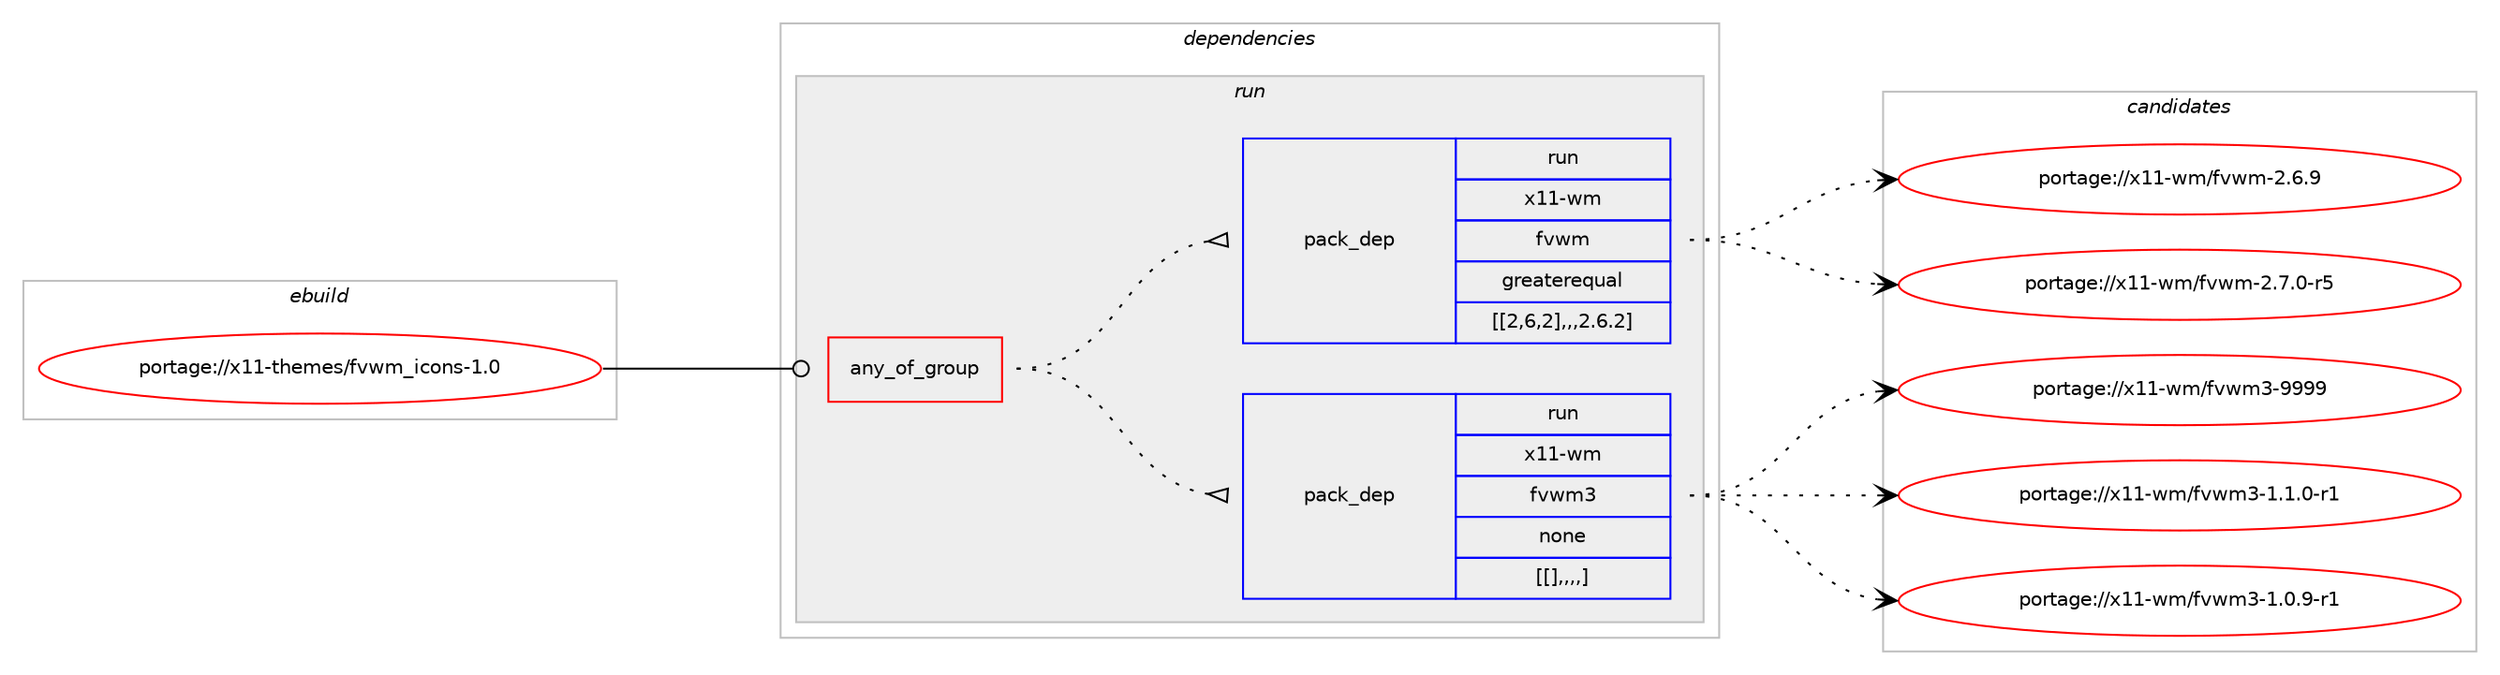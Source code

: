 digraph prolog {

# *************
# Graph options
# *************

newrank=true;
concentrate=true;
compound=true;
graph [rankdir=LR,fontname=Helvetica,fontsize=10,ranksep=1.5];#, ranksep=2.5, nodesep=0.2];
edge  [arrowhead=vee];
node  [fontname=Helvetica,fontsize=10];

# **********
# The ebuild
# **********

subgraph cluster_leftcol {
color=gray;
label=<<i>ebuild</i>>;
id [label="portage://x11-themes/fvwm_icons-1.0", color=red, width=4, href="../x11-themes/fvwm_icons-1.0.svg"];
}

# ****************
# The dependencies
# ****************

subgraph cluster_midcol {
color=gray;
label=<<i>dependencies</i>>;
subgraph cluster_compile {
fillcolor="#eeeeee";
style=filled;
label=<<i>compile</i>>;
}
subgraph cluster_compileandrun {
fillcolor="#eeeeee";
style=filled;
label=<<i>compile and run</i>>;
}
subgraph cluster_run {
fillcolor="#eeeeee";
style=filled;
label=<<i>run</i>>;
subgraph any230 {
dependency35435 [label=<<TABLE BORDER="0" CELLBORDER="1" CELLSPACING="0" CELLPADDING="4"><TR><TD CELLPADDING="10">any_of_group</TD></TR></TABLE>>, shape=none, color=red];subgraph pack22925 {
dependency35436 [label=<<TABLE BORDER="0" CELLBORDER="1" CELLSPACING="0" CELLPADDING="4" WIDTH="220"><TR><TD ROWSPAN="6" CELLPADDING="30">pack_dep</TD></TR><TR><TD WIDTH="110">run</TD></TR><TR><TD>x11-wm</TD></TR><TR><TD>fvwm3</TD></TR><TR><TD>none</TD></TR><TR><TD>[[],,,,]</TD></TR></TABLE>>, shape=none, color=blue];
}
dependency35435:e -> dependency35436:w [weight=20,style="dotted",arrowhead="oinv"];
subgraph pack22926 {
dependency35437 [label=<<TABLE BORDER="0" CELLBORDER="1" CELLSPACING="0" CELLPADDING="4" WIDTH="220"><TR><TD ROWSPAN="6" CELLPADDING="30">pack_dep</TD></TR><TR><TD WIDTH="110">run</TD></TR><TR><TD>x11-wm</TD></TR><TR><TD>fvwm</TD></TR><TR><TD>greaterequal</TD></TR><TR><TD>[[2,6,2],,,2.6.2]</TD></TR></TABLE>>, shape=none, color=blue];
}
dependency35435:e -> dependency35437:w [weight=20,style="dotted",arrowhead="oinv"];
}
id:e -> dependency35435:w [weight=20,style="solid",arrowhead="odot"];
}
}

# **************
# The candidates
# **************

subgraph cluster_choices {
rank=same;
color=gray;
label=<<i>candidates</i>>;

subgraph choice22925 {
color=black;
nodesep=1;
choice12049494511910947102118119109514557575757 [label="portage://x11-wm/fvwm3-9999", color=red, width=4,href="../x11-wm/fvwm3-9999.svg"];
choice12049494511910947102118119109514549464946484511449 [label="portage://x11-wm/fvwm3-1.1.0-r1", color=red, width=4,href="../x11-wm/fvwm3-1.1.0-r1.svg"];
choice12049494511910947102118119109514549464846574511449 [label="portage://x11-wm/fvwm3-1.0.9-r1", color=red, width=4,href="../x11-wm/fvwm3-1.0.9-r1.svg"];
dependency35436:e -> choice12049494511910947102118119109514557575757:w [style=dotted,weight="100"];
dependency35436:e -> choice12049494511910947102118119109514549464946484511449:w [style=dotted,weight="100"];
dependency35436:e -> choice12049494511910947102118119109514549464846574511449:w [style=dotted,weight="100"];
}
subgraph choice22926 {
color=black;
nodesep=1;
choice120494945119109471021181191094550465546484511453 [label="portage://x11-wm/fvwm-2.7.0-r5", color=red, width=4,href="../x11-wm/fvwm-2.7.0-r5.svg"];
choice12049494511910947102118119109455046544657 [label="portage://x11-wm/fvwm-2.6.9", color=red, width=4,href="../x11-wm/fvwm-2.6.9.svg"];
dependency35437:e -> choice120494945119109471021181191094550465546484511453:w [style=dotted,weight="100"];
dependency35437:e -> choice12049494511910947102118119109455046544657:w [style=dotted,weight="100"];
}
}

}
